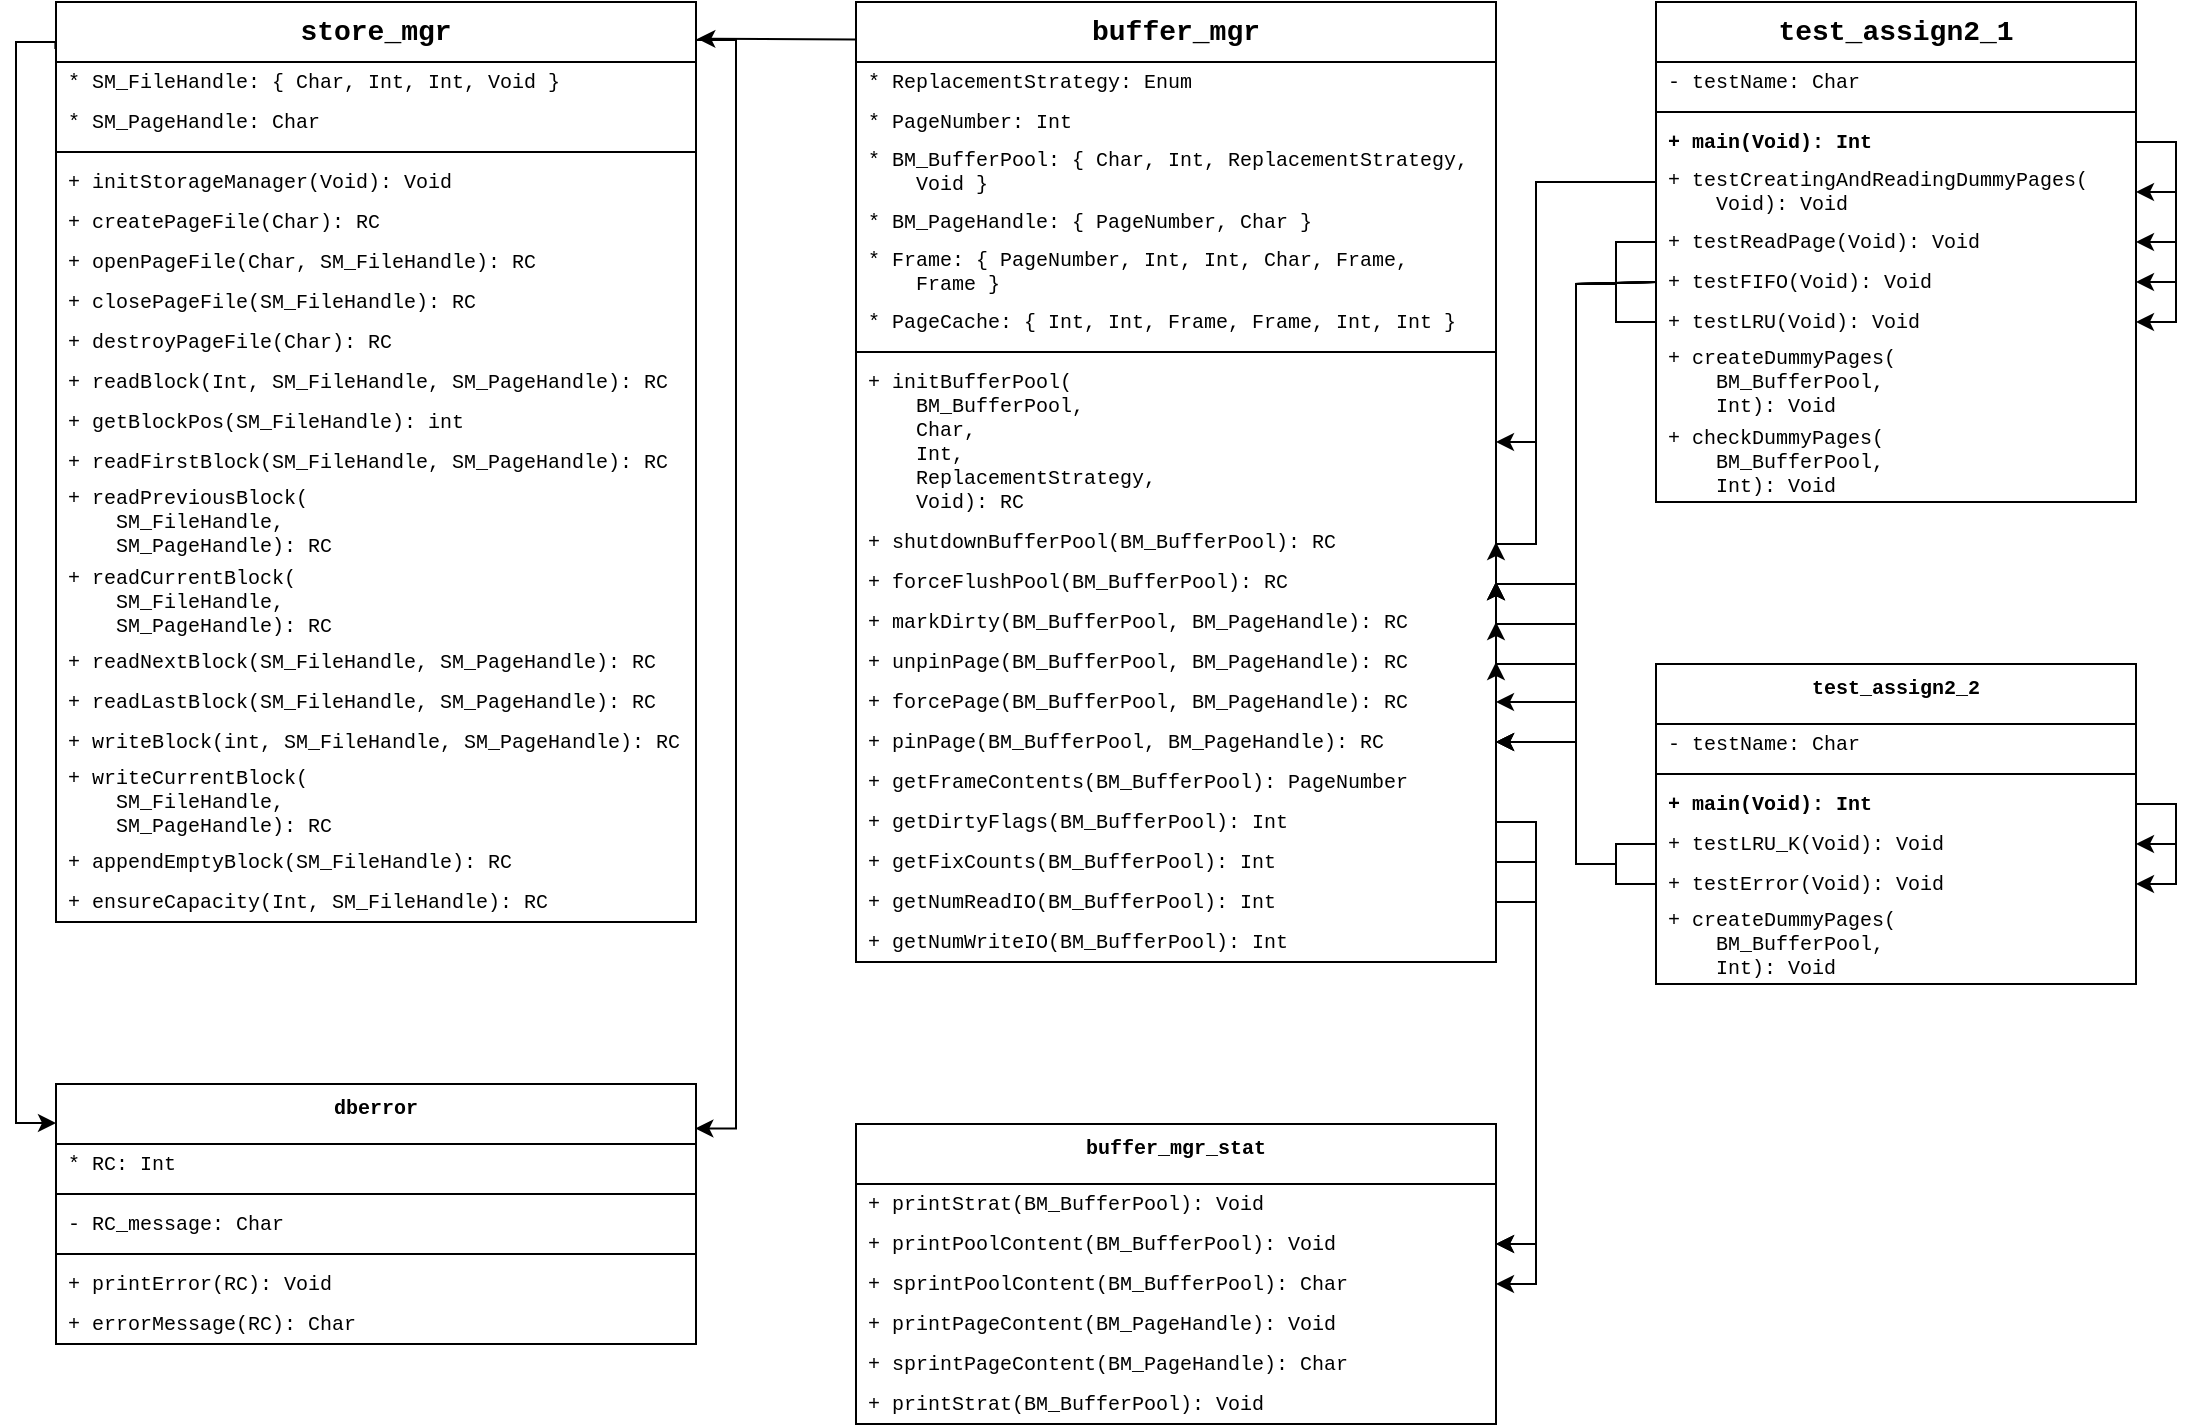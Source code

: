 <mxfile version="24.2.5" type="device">
  <diagram name="Page-1" id="DyquLoCqnv8UFfpNbI6D">
    <mxGraphModel dx="750" dy="1061" grid="1" gridSize="10" guides="1" tooltips="1" connect="1" arrows="1" fold="1" page="1" pageScale="1" pageWidth="1220" pageHeight="790" math="0" shadow="0">
      <root>
        <mxCell id="0" />
        <mxCell id="1" parent="0" />
        <mxCell id="2W-PBRkv51gdTkOP3Wb2-12" value="store_mgr" style="swimlane;fontStyle=1;align=center;verticalAlign=top;childLayout=stackLayout;horizontal=1;startSize=30;horizontalStack=0;resizeParent=1;resizeParentMax=0;resizeLast=0;collapsible=0;marginBottom=0;whiteSpace=wrap;html=1;fontSize=14;fontFamily=Courier New;" parent="1" vertex="1">
          <mxGeometry x="120" y="39" width="320" height="460" as="geometry" />
        </mxCell>
        <mxCell id="2W-PBRkv51gdTkOP3Wb2-13" value="* SM_FileHandle: { Char, Int, Int, Void }" style="text;strokeColor=none;fillColor=none;align=left;verticalAlign=middle;spacingLeft=4;spacingRight=4;overflow=hidden;rotatable=0;points=[[0,0.5],[1,0.5]];portConstraint=eastwest;whiteSpace=wrap;html=1;fontSize=10;fontFamily=Courier New;" parent="2W-PBRkv51gdTkOP3Wb2-12" vertex="1">
          <mxGeometry y="30" width="320" height="20" as="geometry" />
        </mxCell>
        <mxCell id="2W-PBRkv51gdTkOP3Wb2-26" value="* SM_PageHandle: Char" style="text;strokeColor=none;fillColor=none;align=left;verticalAlign=middle;spacingLeft=4;spacingRight=4;overflow=hidden;rotatable=0;points=[[0,0.5],[1,0.5]];portConstraint=eastwest;whiteSpace=wrap;html=1;fontSize=10;fontFamily=Courier New;" parent="2W-PBRkv51gdTkOP3Wb2-12" vertex="1">
          <mxGeometry y="50" width="320" height="20" as="geometry" />
        </mxCell>
        <mxCell id="2W-PBRkv51gdTkOP3Wb2-25" value="" style="line;strokeWidth=1;fillColor=none;align=left;verticalAlign=middle;spacingTop=0;spacingLeft=0;spacingRight=0;rotatable=0;labelPosition=right;points=[];portConstraint=eastwest;strokeColor=inherit;spacing=0;fontSize=10;fontFamily=Courier New;" parent="2W-PBRkv51gdTkOP3Wb2-12" vertex="1">
          <mxGeometry y="70" width="320" height="10" as="geometry" />
        </mxCell>
        <mxCell id="2W-PBRkv51gdTkOP3Wb2-17" value="+ initStorageManager(Void): Void" style="text;strokeColor=none;fillColor=none;align=left;verticalAlign=middle;spacingLeft=4;spacingRight=4;overflow=hidden;rotatable=0;points=[[0,0.5],[1,0.5]];portConstraint=eastwest;whiteSpace=wrap;html=1;fontSize=10;fontFamily=Courier New;" parent="2W-PBRkv51gdTkOP3Wb2-12" vertex="1">
          <mxGeometry y="80" width="320" height="20" as="geometry" />
        </mxCell>
        <mxCell id="2W-PBRkv51gdTkOP3Wb2-16" value="+ createPageFile(Char): RC" style="text;strokeColor=none;fillColor=none;align=left;verticalAlign=middle;spacingLeft=4;spacingRight=4;overflow=hidden;rotatable=0;points=[[0,0.5],[1,0.5]];portConstraint=eastwest;whiteSpace=wrap;html=1;fontSize=10;fontFamily=Courier New;" parent="2W-PBRkv51gdTkOP3Wb2-12" vertex="1">
          <mxGeometry y="100" width="320" height="20" as="geometry" />
        </mxCell>
        <mxCell id="2W-PBRkv51gdTkOP3Wb2-18" value="+ openPageFile(Char, SM_FileHandle): RC" style="text;strokeColor=none;fillColor=none;align=left;verticalAlign=middle;spacingLeft=4;spacingRight=4;overflow=hidden;rotatable=0;points=[[0,0.5],[1,0.5]];portConstraint=eastwest;whiteSpace=wrap;html=1;fontSize=10;fontFamily=Courier New;" parent="2W-PBRkv51gdTkOP3Wb2-12" vertex="1">
          <mxGeometry y="120" width="320" height="20" as="geometry" />
        </mxCell>
        <mxCell id="2W-PBRkv51gdTkOP3Wb2-19" value="+ closePageFile(SM_FileHandle): RC" style="text;strokeColor=none;fillColor=none;align=left;verticalAlign=middle;spacingLeft=4;spacingRight=4;overflow=hidden;rotatable=0;points=[[0,0.5],[1,0.5]];portConstraint=eastwest;whiteSpace=wrap;html=1;fontSize=10;fontFamily=Courier New;" parent="2W-PBRkv51gdTkOP3Wb2-12" vertex="1">
          <mxGeometry y="140" width="320" height="20" as="geometry" />
        </mxCell>
        <mxCell id="2W-PBRkv51gdTkOP3Wb2-20" value="+ destroyPageFile(Char): RC" style="text;strokeColor=none;fillColor=none;align=left;verticalAlign=middle;spacingLeft=4;spacingRight=4;overflow=hidden;rotatable=0;points=[[0,0.5],[1,0.5]];portConstraint=eastwest;whiteSpace=wrap;html=1;fontSize=10;fontFamily=Courier New;" parent="2W-PBRkv51gdTkOP3Wb2-12" vertex="1">
          <mxGeometry y="160" width="320" height="20" as="geometry" />
        </mxCell>
        <mxCell id="2W-PBRkv51gdTkOP3Wb2-22" value="+ readBlock(Int, SM_FileHandle, SM_PageHandle): RC" style="text;strokeColor=none;fillColor=none;align=left;verticalAlign=middle;spacingLeft=4;spacingRight=4;overflow=hidden;rotatable=0;points=[[0,0.5],[1,0.5]];portConstraint=eastwest;whiteSpace=wrap;html=1;fontSize=10;fontFamily=Courier New;" parent="2W-PBRkv51gdTkOP3Wb2-12" vertex="1">
          <mxGeometry y="180" width="320" height="20" as="geometry" />
        </mxCell>
        <mxCell id="2W-PBRkv51gdTkOP3Wb2-21" value="+ getBlockPos(SM_FileHandle): int" style="text;strokeColor=none;fillColor=none;align=left;verticalAlign=middle;spacingLeft=4;spacingRight=4;overflow=hidden;rotatable=0;points=[[0,0.5],[1,0.5]];portConstraint=eastwest;whiteSpace=wrap;html=1;fontSize=10;fontFamily=Courier New;" parent="2W-PBRkv51gdTkOP3Wb2-12" vertex="1">
          <mxGeometry y="200" width="320" height="20" as="geometry" />
        </mxCell>
        <mxCell id="2W-PBRkv51gdTkOP3Wb2-23" value="+ readFirstBlock(SM_FileHandle, SM_PageHandle): RC" style="text;strokeColor=none;fillColor=none;align=left;verticalAlign=middle;spacingLeft=4;spacingRight=4;overflow=hidden;rotatable=0;points=[[0,0.5],[1,0.5]];portConstraint=eastwest;whiteSpace=wrap;html=1;fontSize=10;fontFamily=Courier New;" parent="2W-PBRkv51gdTkOP3Wb2-12" vertex="1">
          <mxGeometry y="220" width="320" height="20" as="geometry" />
        </mxCell>
        <mxCell id="2W-PBRkv51gdTkOP3Wb2-41" value="+ readPreviousBlock(&lt;div&gt;&amp;nbsp; &amp;nbsp; SM_FileHandle,&lt;/div&gt;&lt;div&gt;&amp;nbsp; &amp;nbsp; SM_PageHandle): RC&lt;/div&gt;" style="text;strokeColor=none;fillColor=none;align=left;verticalAlign=middle;spacingLeft=4;spacingRight=4;overflow=hidden;rotatable=0;points=[[0,0.5],[1,0.5]];portConstraint=eastwest;whiteSpace=wrap;html=1;fontSize=10;fontFamily=Courier New;" parent="2W-PBRkv51gdTkOP3Wb2-12" vertex="1">
          <mxGeometry y="240" width="320" height="40" as="geometry" />
        </mxCell>
        <mxCell id="2W-PBRkv51gdTkOP3Wb2-42" value="+ readCurrentBlock(&lt;div&gt;&amp;nbsp; &amp;nbsp; SM_FileHandle,&lt;/div&gt;&lt;div&gt;&amp;nbsp; &amp;nbsp; SM_PageHandle): RC&lt;/div&gt;" style="text;strokeColor=none;fillColor=none;align=left;verticalAlign=middle;spacingLeft=4;spacingRight=4;overflow=hidden;rotatable=0;points=[[0,0.5],[1,0.5]];portConstraint=eastwest;whiteSpace=wrap;html=1;fontSize=10;fontFamily=Courier New;" parent="2W-PBRkv51gdTkOP3Wb2-12" vertex="1">
          <mxGeometry y="280" width="320" height="40" as="geometry" />
        </mxCell>
        <mxCell id="2W-PBRkv51gdTkOP3Wb2-43" value="+ readNextBlock(SM_FileHandle, SM_PageHandle): RC" style="text;strokeColor=none;fillColor=none;align=left;verticalAlign=middle;spacingLeft=4;spacingRight=4;overflow=hidden;rotatable=0;points=[[0,0.5],[1,0.5]];portConstraint=eastwest;whiteSpace=wrap;html=1;fontSize=10;fontFamily=Courier New;" parent="2W-PBRkv51gdTkOP3Wb2-12" vertex="1">
          <mxGeometry y="320" width="320" height="20" as="geometry" />
        </mxCell>
        <mxCell id="2W-PBRkv51gdTkOP3Wb2-60" value="+ readLastBlock(SM_FileHandle, SM_PageHandle): RC" style="text;strokeColor=none;fillColor=none;align=left;verticalAlign=middle;spacingLeft=4;spacingRight=4;overflow=hidden;rotatable=0;points=[[0,0.5],[1,0.5]];portConstraint=eastwest;whiteSpace=wrap;html=1;fontSize=10;fontFamily=Courier New;" parent="2W-PBRkv51gdTkOP3Wb2-12" vertex="1">
          <mxGeometry y="340" width="320" height="20" as="geometry" />
        </mxCell>
        <mxCell id="2W-PBRkv51gdTkOP3Wb2-61" value="+ writeBlock(int, SM_FileHandle, SM_PageHandle): RC" style="text;strokeColor=none;fillColor=none;align=left;verticalAlign=middle;spacingLeft=4;spacingRight=4;overflow=hidden;rotatable=0;points=[[0,0.5],[1,0.5]];portConstraint=eastwest;whiteSpace=wrap;html=1;fontSize=10;fontFamily=Courier New;" parent="2W-PBRkv51gdTkOP3Wb2-12" vertex="1">
          <mxGeometry y="360" width="320" height="20" as="geometry" />
        </mxCell>
        <mxCell id="2W-PBRkv51gdTkOP3Wb2-59" value="+ writeCurrentBlock(&lt;div&gt;&amp;nbsp; &amp;nbsp; SM_FileHandle,&lt;/div&gt;&lt;div&gt;&amp;nbsp; &amp;nbsp; SM_PageHandle): RC&lt;/div&gt;" style="text;strokeColor=none;fillColor=none;align=left;verticalAlign=middle;spacingLeft=4;spacingRight=4;overflow=hidden;rotatable=0;points=[[0,0.5],[1,0.5]];portConstraint=eastwest;whiteSpace=wrap;html=1;fontSize=10;fontFamily=Courier New;" parent="2W-PBRkv51gdTkOP3Wb2-12" vertex="1">
          <mxGeometry y="380" width="320" height="40" as="geometry" />
        </mxCell>
        <mxCell id="2W-PBRkv51gdTkOP3Wb2-62" value="+ appendEmptyBlock(SM_FileHandle): RC" style="text;strokeColor=none;fillColor=none;align=left;verticalAlign=middle;spacingLeft=4;spacingRight=4;overflow=hidden;rotatable=0;points=[[0,0.5],[1,0.5]];portConstraint=eastwest;whiteSpace=wrap;html=1;fontSize=10;fontFamily=Courier New;" parent="2W-PBRkv51gdTkOP3Wb2-12" vertex="1">
          <mxGeometry y="420" width="320" height="20" as="geometry" />
        </mxCell>
        <mxCell id="2W-PBRkv51gdTkOP3Wb2-63" value="+ ensureCapacity(Int, SM_FileHandle): RC" style="text;strokeColor=none;fillColor=none;align=left;verticalAlign=middle;spacingLeft=4;spacingRight=4;overflow=hidden;rotatable=0;points=[[0,0.5],[1,0.5]];portConstraint=eastwest;whiteSpace=wrap;html=1;fontSize=10;fontFamily=Courier New;" parent="2W-PBRkv51gdTkOP3Wb2-12" vertex="1">
          <mxGeometry y="440" width="320" height="20" as="geometry" />
        </mxCell>
        <mxCell id="2W-PBRkv51gdTkOP3Wb2-27" value="dberror" style="swimlane;fontStyle=1;align=center;verticalAlign=top;childLayout=stackLayout;horizontal=1;startSize=30;horizontalStack=0;resizeParent=1;resizeParentMax=0;resizeLast=0;collapsible=0;marginBottom=0;whiteSpace=wrap;html=1;fontSize=10;fontFamily=Courier New;" parent="1" vertex="1">
          <mxGeometry x="120" y="580" width="320" height="130" as="geometry" />
        </mxCell>
        <mxCell id="2W-PBRkv51gdTkOP3Wb2-28" value="* RC: Int" style="text;strokeColor=none;fillColor=none;align=left;verticalAlign=middle;spacingLeft=4;spacingRight=4;overflow=hidden;rotatable=0;points=[[0,0.5],[1,0.5]];portConstraint=eastwest;whiteSpace=wrap;html=1;fontSize=10;fontFamily=Courier New;" parent="2W-PBRkv51gdTkOP3Wb2-27" vertex="1">
          <mxGeometry y="30" width="320" height="20" as="geometry" />
        </mxCell>
        <mxCell id="2W-PBRkv51gdTkOP3Wb2-30" value="" style="line;strokeWidth=1;fillColor=none;align=left;verticalAlign=middle;spacingTop=0;spacingLeft=0;spacingRight=0;rotatable=0;labelPosition=right;points=[];portConstraint=eastwest;strokeColor=inherit;spacing=0;fontSize=10;fontFamily=Courier New;" parent="2W-PBRkv51gdTkOP3Wb2-27" vertex="1">
          <mxGeometry y="50" width="320" height="10" as="geometry" />
        </mxCell>
        <mxCell id="2W-PBRkv51gdTkOP3Wb2-31" value="- RC_message: Char" style="text;strokeColor=none;fillColor=none;align=left;verticalAlign=middle;spacingLeft=4;spacingRight=4;overflow=hidden;rotatable=0;points=[[0,0.5],[1,0.5]];portConstraint=eastwest;whiteSpace=wrap;html=1;fontSize=10;fontFamily=Courier New;" parent="2W-PBRkv51gdTkOP3Wb2-27" vertex="1">
          <mxGeometry y="60" width="320" height="20" as="geometry" />
        </mxCell>
        <mxCell id="2W-PBRkv51gdTkOP3Wb2-32" value="" style="line;strokeWidth=1;fillColor=none;align=left;verticalAlign=middle;spacingTop=0;spacingLeft=0;spacingRight=0;rotatable=0;labelPosition=right;points=[];portConstraint=eastwest;strokeColor=inherit;spacing=0;fontSize=10;fontFamily=Courier New;" parent="2W-PBRkv51gdTkOP3Wb2-27" vertex="1">
          <mxGeometry y="80" width="320" height="10" as="geometry" />
        </mxCell>
        <mxCell id="2W-PBRkv51gdTkOP3Wb2-33" value="+ printError(RC): Void" style="text;strokeColor=none;fillColor=none;align=left;verticalAlign=middle;spacingLeft=4;spacingRight=4;overflow=hidden;rotatable=0;points=[[0,0.5],[1,0.5]];portConstraint=eastwest;whiteSpace=wrap;html=1;fontSize=10;fontFamily=Courier New;" parent="2W-PBRkv51gdTkOP3Wb2-27" vertex="1">
          <mxGeometry y="90" width="320" height="20" as="geometry" />
        </mxCell>
        <mxCell id="2W-PBRkv51gdTkOP3Wb2-34" value="+ errorMessage(RC): Char" style="text;strokeColor=none;fillColor=none;align=left;verticalAlign=middle;spacingLeft=4;spacingRight=4;overflow=hidden;rotatable=0;points=[[0,0.5],[1,0.5]];portConstraint=eastwest;whiteSpace=wrap;html=1;fontSize=10;fontFamily=Courier New;" parent="2W-PBRkv51gdTkOP3Wb2-27" vertex="1">
          <mxGeometry y="110" width="320" height="20" as="geometry" />
        </mxCell>
        <mxCell id="2W-PBRkv51gdTkOP3Wb2-64" value="test_assign2_1" style="swimlane;fontStyle=1;align=center;verticalAlign=top;childLayout=stackLayout;horizontal=1;startSize=30;horizontalStack=0;resizeParent=1;resizeParentMax=0;resizeLast=0;collapsible=0;marginBottom=0;whiteSpace=wrap;html=1;fontSize=14;fontFamily=Courier New;" parent="1" vertex="1">
          <mxGeometry x="920" y="39" width="240" height="250" as="geometry" />
        </mxCell>
        <mxCell id="2W-PBRkv51gdTkOP3Wb2-67" value="- testName: Char" style="text;strokeColor=none;fillColor=none;align=left;verticalAlign=middle;spacingLeft=4;spacingRight=4;overflow=hidden;rotatable=0;points=[[0,0.5],[1,0.5]];portConstraint=eastwest;whiteSpace=wrap;html=1;fontSize=10;fontFamily=Courier New;" parent="2W-PBRkv51gdTkOP3Wb2-64" vertex="1">
          <mxGeometry y="30" width="240" height="20" as="geometry" />
        </mxCell>
        <mxCell id="2W-PBRkv51gdTkOP3Wb2-68" value="" style="line;strokeWidth=1;fillColor=none;align=left;verticalAlign=middle;spacingTop=0;spacingLeft=0;spacingRight=0;rotatable=0;labelPosition=right;points=[];portConstraint=eastwest;strokeColor=inherit;spacing=0;fontSize=10;fontFamily=Courier New;" parent="2W-PBRkv51gdTkOP3Wb2-64" vertex="1">
          <mxGeometry y="50" width="240" height="10" as="geometry" />
        </mxCell>
        <mxCell id="2W-PBRkv51gdTkOP3Wb2-79" style="edgeStyle=orthogonalEdgeStyle;rounded=0;orthogonalLoop=1;jettySize=auto;html=1;exitX=1;exitY=0.5;exitDx=0;exitDy=0;entryX=1;entryY=0.5;entryDx=0;entryDy=0;" parent="2W-PBRkv51gdTkOP3Wb2-64" source="2W-PBRkv51gdTkOP3Wb2-69" target="2W-PBRkv51gdTkOP3Wb2-71" edge="1">
          <mxGeometry relative="1" as="geometry" />
        </mxCell>
        <mxCell id="Ri6osJwRoKcSnOSPko2Z-16" style="edgeStyle=orthogonalEdgeStyle;rounded=0;orthogonalLoop=1;jettySize=auto;html=1;exitX=1;exitY=0.5;exitDx=0;exitDy=0;entryX=1;entryY=0.5;entryDx=0;entryDy=0;" parent="2W-PBRkv51gdTkOP3Wb2-64" source="2W-PBRkv51gdTkOP3Wb2-69" target="2W-PBRkv51gdTkOP3Wb2-70" edge="1">
          <mxGeometry relative="1" as="geometry">
            <Array as="points">
              <mxPoint x="260" y="70" />
              <mxPoint x="260" y="95" />
            </Array>
          </mxGeometry>
        </mxCell>
        <mxCell id="LyubAiNVPV_jIJJPJGrE-27" style="edgeStyle=orthogonalEdgeStyle;rounded=0;orthogonalLoop=1;jettySize=auto;html=1;exitX=1;exitY=0.5;exitDx=0;exitDy=0;entryX=1;entryY=0.5;entryDx=0;entryDy=0;" parent="2W-PBRkv51gdTkOP3Wb2-64" source="2W-PBRkv51gdTkOP3Wb2-69" target="LyubAiNVPV_jIJJPJGrE-25" edge="1">
          <mxGeometry relative="1" as="geometry" />
        </mxCell>
        <mxCell id="LyubAiNVPV_jIJJPJGrE-28" style="edgeStyle=orthogonalEdgeStyle;rounded=0;orthogonalLoop=1;jettySize=auto;html=1;exitX=1;exitY=0.5;exitDx=0;exitDy=0;entryX=1;entryY=0.5;entryDx=0;entryDy=0;" parent="2W-PBRkv51gdTkOP3Wb2-64" source="2W-PBRkv51gdTkOP3Wb2-69" target="LyubAiNVPV_jIJJPJGrE-26" edge="1">
          <mxGeometry relative="1" as="geometry" />
        </mxCell>
        <mxCell id="2W-PBRkv51gdTkOP3Wb2-69" value="+ main(Void): Int" style="text;strokeColor=none;fillColor=none;align=left;verticalAlign=middle;spacingLeft=4;spacingRight=4;overflow=hidden;rotatable=0;points=[[0,0.5],[1,0.5]];portConstraint=eastwest;whiteSpace=wrap;html=1;fontSize=10;fontStyle=1;fontFamily=Courier New;" parent="2W-PBRkv51gdTkOP3Wb2-64" vertex="1">
          <mxGeometry y="60" width="240" height="20" as="geometry" />
        </mxCell>
        <mxCell id="2W-PBRkv51gdTkOP3Wb2-70" value="+ testCreatingAndReadingDummyPages(&lt;div&gt;&amp;nbsp; &amp;nbsp; Void): Void&lt;/div&gt;" style="text;strokeColor=none;fillColor=none;align=left;verticalAlign=middle;spacingLeft=4;spacingRight=4;overflow=hidden;rotatable=0;points=[[0,0.5],[1,0.5]];portConstraint=eastwest;whiteSpace=wrap;html=1;fontSize=10;fontFamily=Courier New;" parent="2W-PBRkv51gdTkOP3Wb2-64" vertex="1">
          <mxGeometry y="80" width="240" height="30" as="geometry" />
        </mxCell>
        <mxCell id="LyubAiNVPV_jIJJPJGrE-25" value="+ testReadPage(Void): Void" style="text;strokeColor=none;fillColor=none;align=left;verticalAlign=middle;spacingLeft=4;spacingRight=4;overflow=hidden;rotatable=0;points=[[0,0.5],[1,0.5]];portConstraint=eastwest;whiteSpace=wrap;html=1;fontSize=10;fontFamily=Courier New;" parent="2W-PBRkv51gdTkOP3Wb2-64" vertex="1">
          <mxGeometry y="110" width="240" height="20" as="geometry" />
        </mxCell>
        <mxCell id="2W-PBRkv51gdTkOP3Wb2-71" value="+ testFIFO(Void): Void" style="text;strokeColor=none;fillColor=none;align=left;verticalAlign=middle;spacingLeft=4;spacingRight=4;overflow=hidden;rotatable=0;points=[[0,0.5],[1,0.5]];portConstraint=eastwest;whiteSpace=wrap;html=1;fontSize=10;fontFamily=Courier New;" parent="2W-PBRkv51gdTkOP3Wb2-64" vertex="1">
          <mxGeometry y="130" width="240" height="20" as="geometry" />
        </mxCell>
        <mxCell id="LyubAiNVPV_jIJJPJGrE-26" value="+ testLRU(Void): Void" style="text;strokeColor=none;fillColor=none;align=left;verticalAlign=middle;spacingLeft=4;spacingRight=4;overflow=hidden;rotatable=0;points=[[0,0.5],[1,0.5]];portConstraint=eastwest;whiteSpace=wrap;html=1;fontSize=10;fontFamily=Courier New;" parent="2W-PBRkv51gdTkOP3Wb2-64" vertex="1">
          <mxGeometry y="150" width="240" height="20" as="geometry" />
        </mxCell>
        <mxCell id="Ri6osJwRoKcSnOSPko2Z-1" value="+ createDummyPages(&lt;div&gt;&amp;nbsp; &amp;nbsp; BM_BufferPool,&lt;div&gt;&amp;nbsp; &amp;nbsp; Int): Void&lt;/div&gt;&lt;/div&gt;" style="text;strokeColor=none;fillColor=none;align=left;verticalAlign=middle;spacingLeft=4;spacingRight=4;overflow=hidden;rotatable=0;points=[[0,0.5],[1,0.5]];portConstraint=eastwest;whiteSpace=wrap;html=1;fontSize=10;fontFamily=Courier New;" parent="2W-PBRkv51gdTkOP3Wb2-64" vertex="1">
          <mxGeometry y="170" width="240" height="40" as="geometry" />
        </mxCell>
        <mxCell id="6TKqkTE9r3XJfxrBiwmd-1" value="+ checkDummyPages(&lt;div&gt;&amp;nbsp; &amp;nbsp; BM_BufferPool,&lt;/div&gt;&lt;div&gt;&amp;nbsp; &amp;nbsp; Int): Void&lt;/div&gt;" style="text;strokeColor=none;fillColor=none;align=left;verticalAlign=middle;spacingLeft=4;spacingRight=4;overflow=hidden;rotatable=0;points=[[0,0.5],[1,0.5]];portConstraint=eastwest;whiteSpace=wrap;html=1;fontSize=10;fontFamily=Courier New;" parent="2W-PBRkv51gdTkOP3Wb2-64" vertex="1">
          <mxGeometry y="210" width="240" height="40" as="geometry" />
        </mxCell>
        <mxCell id="LyubAiNVPV_jIJJPJGrE-1" value="buffer_mgr" style="swimlane;fontStyle=1;align=center;verticalAlign=top;childLayout=stackLayout;horizontal=1;startSize=30;horizontalStack=0;resizeParent=1;resizeParentMax=0;resizeLast=0;collapsible=0;marginBottom=0;whiteSpace=wrap;html=1;fontSize=14;fontFamily=Courier New;" parent="1" vertex="1">
          <mxGeometry x="520" y="39" width="320" height="480" as="geometry" />
        </mxCell>
        <mxCell id="LyubAiNVPV_jIJJPJGrE-22" value="* ReplacementStrategy: Enum" style="text;strokeColor=none;fillColor=none;align=left;verticalAlign=middle;spacingLeft=4;spacingRight=4;overflow=hidden;rotatable=0;points=[[0,0.5],[1,0.5]];portConstraint=eastwest;whiteSpace=wrap;html=1;fontSize=10;fontFamily=Courier New;" parent="LyubAiNVPV_jIJJPJGrE-1" vertex="1">
          <mxGeometry y="30" width="320" height="20" as="geometry" />
        </mxCell>
        <mxCell id="LyubAiNVPV_jIJJPJGrE-21" value="* PageNumber: Int" style="text;strokeColor=none;fillColor=none;align=left;verticalAlign=middle;spacingLeft=4;spacingRight=4;overflow=hidden;rotatable=0;points=[[0,0.5],[1,0.5]];portConstraint=eastwest;whiteSpace=wrap;html=1;fontSize=10;fontFamily=Courier New;" parent="LyubAiNVPV_jIJJPJGrE-1" vertex="1">
          <mxGeometry y="50" width="320" height="20" as="geometry" />
        </mxCell>
        <mxCell id="LyubAiNVPV_jIJJPJGrE-2" value="*&amp;nbsp;BM_BufferPool&lt;span style=&quot;background-color: initial; font-size: 10px;&quot;&gt;: { Char, Int, ReplacementStrategy,&lt;/span&gt;&lt;div&gt;&lt;span style=&quot;background-color: initial; font-size: 10px;&quot;&gt;&amp;nbsp; &amp;nbsp; Void }&lt;/span&gt;&lt;/div&gt;" style="text;strokeColor=none;fillColor=none;align=left;verticalAlign=middle;spacingLeft=4;spacingRight=4;overflow=hidden;rotatable=0;points=[[0,0.5],[1,0.5]];portConstraint=eastwest;whiteSpace=wrap;html=1;fontSize=10;fontFamily=Courier New;" parent="LyubAiNVPV_jIJJPJGrE-1" vertex="1">
          <mxGeometry y="70" width="320" height="30" as="geometry" />
        </mxCell>
        <mxCell id="LyubAiNVPV_jIJJPJGrE-3" value="* BM_PageHandle: { PageNumber, Char }" style="text;strokeColor=none;fillColor=none;align=left;verticalAlign=middle;spacingLeft=4;spacingRight=4;overflow=hidden;rotatable=0;points=[[0,0.5],[1,0.5]];portConstraint=eastwest;whiteSpace=wrap;html=1;fontSize=10;fontFamily=Courier New;" parent="LyubAiNVPV_jIJJPJGrE-1" vertex="1">
          <mxGeometry y="100" width="320" height="20" as="geometry" />
        </mxCell>
        <mxCell id="LyubAiNVPV_jIJJPJGrE-23" value="* Frame: { PageNumber, Int, Int, Char, Frame,&lt;div&gt;&amp;nbsp; &amp;nbsp; Frame }&lt;/div&gt;" style="text;strokeColor=none;fillColor=none;align=left;verticalAlign=middle;spacingLeft=4;spacingRight=4;overflow=hidden;rotatable=0;points=[[0,0.5],[1,0.5]];portConstraint=eastwest;whiteSpace=wrap;html=1;fontSize=10;fontFamily=Courier New;" parent="LyubAiNVPV_jIJJPJGrE-1" vertex="1">
          <mxGeometry y="120" width="320" height="30" as="geometry" />
        </mxCell>
        <mxCell id="LyubAiNVPV_jIJJPJGrE-24" value="* PageCache: { Int, Int, Frame, Frame, Int, Int }" style="text;strokeColor=none;fillColor=none;align=left;verticalAlign=middle;spacingLeft=4;spacingRight=4;overflow=hidden;rotatable=0;points=[[0,0.5],[1,0.5]];portConstraint=eastwest;whiteSpace=wrap;html=1;fontSize=10;fontFamily=Courier New;" parent="LyubAiNVPV_jIJJPJGrE-1" vertex="1">
          <mxGeometry y="150" width="320" height="20" as="geometry" />
        </mxCell>
        <mxCell id="LyubAiNVPV_jIJJPJGrE-4" value="" style="line;strokeWidth=1;fillColor=none;align=left;verticalAlign=middle;spacingTop=0;spacingLeft=0;spacingRight=0;rotatable=0;labelPosition=right;points=[];portConstraint=eastwest;strokeColor=inherit;spacing=0;fontSize=10;fontFamily=Courier New;" parent="LyubAiNVPV_jIJJPJGrE-1" vertex="1">
          <mxGeometry y="170" width="320" height="10" as="geometry" />
        </mxCell>
        <mxCell id="LyubAiNVPV_jIJJPJGrE-5" value="+&amp;nbsp;initBufferPool&lt;span style=&quot;background-color: initial; font-size: 10px;&quot;&gt;(&lt;/span&gt;&lt;div&gt;&lt;span style=&quot;background-color: initial; font-size: 10px;&quot;&gt;&amp;nbsp; &amp;nbsp; BM_BufferPool,&amp;nbsp;&lt;/span&gt;&lt;/div&gt;&lt;div&gt;&lt;span style=&quot;background-color: initial; font-size: 10px;&quot;&gt;&amp;nbsp; &amp;nbsp; Char,&amp;nbsp;&lt;/span&gt;&lt;/div&gt;&lt;div&gt;&lt;span style=&quot;background-color: initial; font-size: 10px;&quot;&gt;&amp;nbsp; &amp;nbsp; Int,&lt;/span&gt;&lt;/div&gt;&lt;div&gt;&lt;span style=&quot;background-color: initial; font-size: 10px;&quot;&gt;&amp;nbsp; &amp;nbsp; ReplacementStrategy,&lt;/span&gt;&lt;/div&gt;&lt;div&gt;&lt;span style=&quot;background-color: initial; font-size: 10px;&quot;&gt;&amp;nbsp; &amp;nbsp; Void): RC&lt;/span&gt;&lt;/div&gt;" style="text;strokeColor=none;fillColor=none;align=left;verticalAlign=middle;spacingLeft=4;spacingRight=4;overflow=hidden;rotatable=0;points=[[0,0.5],[1,0.5]];portConstraint=eastwest;whiteSpace=wrap;html=1;fontSize=10;fontFamily=Courier New;" parent="LyubAiNVPV_jIJJPJGrE-1" vertex="1">
          <mxGeometry y="180" width="320" height="80" as="geometry" />
        </mxCell>
        <mxCell id="LyubAiNVPV_jIJJPJGrE-6" value="+ shutdownBufferPool(BM_BufferPool): RC" style="text;strokeColor=none;fillColor=none;align=left;verticalAlign=middle;spacingLeft=4;spacingRight=4;overflow=hidden;rotatable=0;points=[[0,0.5],[1,0.5]];portConstraint=eastwest;whiteSpace=wrap;html=1;fontSize=10;fontFamily=Courier New;" parent="LyubAiNVPV_jIJJPJGrE-1" vertex="1">
          <mxGeometry y="260" width="320" height="20" as="geometry" />
        </mxCell>
        <mxCell id="LyubAiNVPV_jIJJPJGrE-7" value="+ forceFlushPool(BM_BufferPool): RC" style="text;strokeColor=none;fillColor=none;align=left;verticalAlign=middle;spacingLeft=4;spacingRight=4;overflow=hidden;rotatable=0;points=[[0,0.5],[1,0.5]];portConstraint=eastwest;whiteSpace=wrap;html=1;fontSize=10;fontFamily=Courier New;" parent="LyubAiNVPV_jIJJPJGrE-1" vertex="1">
          <mxGeometry y="280" width="320" height="20" as="geometry" />
        </mxCell>
        <mxCell id="LyubAiNVPV_jIJJPJGrE-8" value="+ markDirty(BM_BufferPool, BM_PageHandle): RC" style="text;strokeColor=none;fillColor=none;align=left;verticalAlign=middle;spacingLeft=4;spacingRight=4;overflow=hidden;rotatable=0;points=[[0,0.5],[1,0.5]];portConstraint=eastwest;whiteSpace=wrap;html=1;fontSize=10;fontFamily=Courier New;" parent="LyubAiNVPV_jIJJPJGrE-1" vertex="1">
          <mxGeometry y="300" width="320" height="20" as="geometry" />
        </mxCell>
        <mxCell id="LyubAiNVPV_jIJJPJGrE-9" value="+ unpinPage(BM_BufferPool, BM_PageHandle): RC" style="text;strokeColor=none;fillColor=none;align=left;verticalAlign=middle;spacingLeft=4;spacingRight=4;overflow=hidden;rotatable=0;points=[[0,0.5],[1,0.5]];portConstraint=eastwest;whiteSpace=wrap;html=1;fontSize=10;fontFamily=Courier New;" parent="LyubAiNVPV_jIJJPJGrE-1" vertex="1">
          <mxGeometry y="320" width="320" height="20" as="geometry" />
        </mxCell>
        <mxCell id="LyubAiNVPV_jIJJPJGrE-10" value="+ forcePage(BM_BufferPool, BM_PageHandle): RC" style="text;strokeColor=none;fillColor=none;align=left;verticalAlign=middle;spacingLeft=4;spacingRight=4;overflow=hidden;rotatable=0;points=[[0,0.5],[1,0.5]];portConstraint=eastwest;whiteSpace=wrap;html=1;fontSize=10;fontFamily=Courier New;" parent="LyubAiNVPV_jIJJPJGrE-1" vertex="1">
          <mxGeometry y="340" width="320" height="20" as="geometry" />
        </mxCell>
        <mxCell id="LyubAiNVPV_jIJJPJGrE-11" value="+ pinPage(BM_BufferPool, BM_PageHandle): RC" style="text;strokeColor=none;fillColor=none;align=left;verticalAlign=middle;spacingLeft=4;spacingRight=4;overflow=hidden;rotatable=0;points=[[0,0.5],[1,0.5]];portConstraint=eastwest;whiteSpace=wrap;html=1;fontSize=10;fontFamily=Courier New;" parent="LyubAiNVPV_jIJJPJGrE-1" vertex="1">
          <mxGeometry y="360" width="320" height="20" as="geometry" />
        </mxCell>
        <mxCell id="LyubAiNVPV_jIJJPJGrE-12" value="+ getFrameContents(BM_BufferPool): PageNumber" style="text;strokeColor=none;fillColor=none;align=left;verticalAlign=middle;spacingLeft=4;spacingRight=4;overflow=hidden;rotatable=0;points=[[0,0.5],[1,0.5]];portConstraint=eastwest;whiteSpace=wrap;html=1;fontSize=10;fontFamily=Courier New;" parent="LyubAiNVPV_jIJJPJGrE-1" vertex="1">
          <mxGeometry y="380" width="320" height="20" as="geometry" />
        </mxCell>
        <mxCell id="LyubAiNVPV_jIJJPJGrE-13" value="+ getDirtyFlags(BM_BufferPool): Int" style="text;strokeColor=none;fillColor=none;align=left;verticalAlign=middle;spacingLeft=4;spacingRight=4;overflow=hidden;rotatable=0;points=[[0,0.5],[1,0.5]];portConstraint=eastwest;whiteSpace=wrap;html=1;fontSize=10;fontFamily=Courier New;" parent="LyubAiNVPV_jIJJPJGrE-1" vertex="1">
          <mxGeometry y="400" width="320" height="20" as="geometry" />
        </mxCell>
        <mxCell id="LyubAiNVPV_jIJJPJGrE-14" value="+ getFixCounts(BM_BufferPool): Int" style="text;strokeColor=none;fillColor=none;align=left;verticalAlign=middle;spacingLeft=4;spacingRight=4;overflow=hidden;rotatable=0;points=[[0,0.5],[1,0.5]];portConstraint=eastwest;whiteSpace=wrap;html=1;fontSize=10;fontFamily=Courier New;" parent="LyubAiNVPV_jIJJPJGrE-1" vertex="1">
          <mxGeometry y="420" width="320" height="20" as="geometry" />
        </mxCell>
        <mxCell id="LyubAiNVPV_jIJJPJGrE-15" value="+ getNumReadIO(BM_BufferPool): Int" style="text;strokeColor=none;fillColor=none;align=left;verticalAlign=middle;spacingLeft=4;spacingRight=4;overflow=hidden;rotatable=0;points=[[0,0.5],[1,0.5]];portConstraint=eastwest;whiteSpace=wrap;html=1;fontSize=10;fontFamily=Courier New;" parent="LyubAiNVPV_jIJJPJGrE-1" vertex="1">
          <mxGeometry y="440" width="320" height="20" as="geometry" />
        </mxCell>
        <mxCell id="LyubAiNVPV_jIJJPJGrE-16" value="+ getNumWriteIO(BM_BufferPool): Int" style="text;strokeColor=none;fillColor=none;align=left;verticalAlign=middle;spacingLeft=4;spacingRight=4;overflow=hidden;rotatable=0;points=[[0,0.5],[1,0.5]];portConstraint=eastwest;whiteSpace=wrap;html=1;fontSize=10;fontFamily=Courier New;" parent="LyubAiNVPV_jIJJPJGrE-1" vertex="1">
          <mxGeometry y="460" width="320" height="20" as="geometry" />
        </mxCell>
        <mxCell id="LyubAiNVPV_jIJJPJGrE-29" value="test_assign2_2" style="swimlane;fontStyle=1;align=center;verticalAlign=top;childLayout=stackLayout;horizontal=1;startSize=30;horizontalStack=0;resizeParent=1;resizeParentMax=0;resizeLast=0;collapsible=0;marginBottom=0;whiteSpace=wrap;html=1;fontSize=10;fontFamily=Courier New;" parent="1" vertex="1">
          <mxGeometry x="920" y="370" width="240" height="160" as="geometry" />
        </mxCell>
        <mxCell id="LyubAiNVPV_jIJJPJGrE-30" value="- testName: Char" style="text;strokeColor=none;fillColor=none;align=left;verticalAlign=middle;spacingLeft=4;spacingRight=4;overflow=hidden;rotatable=0;points=[[0,0.5],[1,0.5]];portConstraint=eastwest;whiteSpace=wrap;html=1;fontSize=10;fontFamily=Courier New;" parent="LyubAiNVPV_jIJJPJGrE-29" vertex="1">
          <mxGeometry y="30" width="240" height="20" as="geometry" />
        </mxCell>
        <mxCell id="LyubAiNVPV_jIJJPJGrE-31" value="" style="line;strokeWidth=1;fillColor=none;align=left;verticalAlign=middle;spacingTop=0;spacingLeft=0;spacingRight=0;rotatable=0;labelPosition=right;points=[];portConstraint=eastwest;strokeColor=inherit;spacing=0;fontSize=10;fontFamily=Courier New;" parent="LyubAiNVPV_jIJJPJGrE-29" vertex="1">
          <mxGeometry y="50" width="240" height="10" as="geometry" />
        </mxCell>
        <mxCell id="LyubAiNVPV_jIJJPJGrE-48" style="edgeStyle=orthogonalEdgeStyle;rounded=0;orthogonalLoop=1;jettySize=auto;html=1;exitX=1;exitY=0.5;exitDx=0;exitDy=0;entryX=1;entryY=0.5;entryDx=0;entryDy=0;" parent="LyubAiNVPV_jIJJPJGrE-29" source="LyubAiNVPV_jIJJPJGrE-38" target="LyubAiNVPV_jIJJPJGrE-41" edge="1">
          <mxGeometry relative="1" as="geometry">
            <Array as="points">
              <mxPoint x="260" y="70" />
              <mxPoint x="260" y="90" />
            </Array>
          </mxGeometry>
        </mxCell>
        <mxCell id="LyubAiNVPV_jIJJPJGrE-49" style="edgeStyle=orthogonalEdgeStyle;rounded=0;orthogonalLoop=1;jettySize=auto;html=1;exitX=1;exitY=0.5;exitDx=0;exitDy=0;entryX=1;entryY=0.5;entryDx=0;entryDy=0;" parent="LyubAiNVPV_jIJJPJGrE-29" source="LyubAiNVPV_jIJJPJGrE-38" target="LyubAiNVPV_jIJJPJGrE-44" edge="1">
          <mxGeometry relative="1" as="geometry" />
        </mxCell>
        <mxCell id="LyubAiNVPV_jIJJPJGrE-38" value="+ main(Void): Int" style="text;strokeColor=none;fillColor=none;align=left;verticalAlign=middle;spacingLeft=4;spacingRight=4;overflow=hidden;rotatable=0;points=[[0,0.5],[1,0.5]];portConstraint=eastwest;whiteSpace=wrap;html=1;fontSize=10;fontStyle=1;fontFamily=Courier New;" parent="LyubAiNVPV_jIJJPJGrE-29" vertex="1">
          <mxGeometry y="60" width="240" height="20" as="geometry" />
        </mxCell>
        <mxCell id="LyubAiNVPV_jIJJPJGrE-41" value="+ testLRU_K(Void): Void" style="text;strokeColor=none;fillColor=none;align=left;verticalAlign=middle;spacingLeft=4;spacingRight=4;overflow=hidden;rotatable=0;points=[[0,0.5],[1,0.5]];portConstraint=eastwest;whiteSpace=wrap;html=1;fontSize=10;fontFamily=Courier New;" parent="LyubAiNVPV_jIJJPJGrE-29" vertex="1">
          <mxGeometry y="80" width="240" height="20" as="geometry" />
        </mxCell>
        <mxCell id="LyubAiNVPV_jIJJPJGrE-44" value="+ testError(Void): Void" style="text;strokeColor=none;fillColor=none;align=left;verticalAlign=middle;spacingLeft=4;spacingRight=4;overflow=hidden;rotatable=0;points=[[0,0.5],[1,0.5]];portConstraint=eastwest;whiteSpace=wrap;html=1;fontSize=10;fontFamily=Courier New;" parent="LyubAiNVPV_jIJJPJGrE-29" vertex="1">
          <mxGeometry y="100" width="240" height="20" as="geometry" />
        </mxCell>
        <mxCell id="LyubAiNVPV_jIJJPJGrE-40" value="+ createDummyPages(&lt;div&gt;&amp;nbsp; &amp;nbsp; BM_BufferPool,&lt;/div&gt;&lt;div&gt;&amp;nbsp; &amp;nbsp; Int): Void&lt;/div&gt;" style="text;strokeColor=none;fillColor=none;align=left;verticalAlign=middle;spacingLeft=4;spacingRight=4;overflow=hidden;rotatable=0;points=[[0,0.5],[1,0.5]];portConstraint=eastwest;whiteSpace=wrap;html=1;fontSize=10;fontFamily=Courier New;" parent="LyubAiNVPV_jIJJPJGrE-29" vertex="1">
          <mxGeometry y="120" width="240" height="40" as="geometry" />
        </mxCell>
        <mxCell id="LyubAiNVPV_jIJJPJGrE-50" value="buffer_mgr_stat" style="swimlane;fontStyle=1;align=center;verticalAlign=top;childLayout=stackLayout;horizontal=1;startSize=30;horizontalStack=0;resizeParent=1;resizeParentMax=0;resizeLast=0;collapsible=0;marginBottom=0;whiteSpace=wrap;html=1;fontSize=10;fontFamily=Courier New;" parent="1" vertex="1">
          <mxGeometry x="520" y="600" width="320" height="150" as="geometry" />
        </mxCell>
        <mxCell id="LyubAiNVPV_jIJJPJGrE-58" value="+&amp;nbsp;printStrat&lt;span style=&quot;background-color: initial; font-size: 10px;&quot;&gt;(BM_BufferPool): Void&lt;/span&gt;" style="text;strokeColor=none;fillColor=none;align=left;verticalAlign=middle;spacingLeft=4;spacingRight=4;overflow=hidden;rotatable=0;points=[[0,0.5],[1,0.5]];portConstraint=eastwest;whiteSpace=wrap;html=1;fontSize=10;fontFamily=Courier New;" parent="LyubAiNVPV_jIJJPJGrE-50" vertex="1">
          <mxGeometry y="30" width="320" height="20" as="geometry" />
        </mxCell>
        <mxCell id="LyubAiNVPV_jIJJPJGrE-59" value="+ printPoolContent(BM_BufferPool): Void" style="text;strokeColor=none;fillColor=none;align=left;verticalAlign=middle;spacingLeft=4;spacingRight=4;overflow=hidden;rotatable=0;points=[[0,0.5],[1,0.5]];portConstraint=eastwest;whiteSpace=wrap;html=1;fontSize=10;fontFamily=Courier New;" parent="LyubAiNVPV_jIJJPJGrE-50" vertex="1">
          <mxGeometry y="50" width="320" height="20" as="geometry" />
        </mxCell>
        <mxCell id="LyubAiNVPV_jIJJPJGrE-60" value="+ sprintPoolContent(BM_BufferPool): Char" style="text;strokeColor=none;fillColor=none;align=left;verticalAlign=middle;spacingLeft=4;spacingRight=4;overflow=hidden;rotatable=0;points=[[0,0.5],[1,0.5]];portConstraint=eastwest;whiteSpace=wrap;html=1;fontSize=10;fontFamily=Courier New;" parent="LyubAiNVPV_jIJJPJGrE-50" vertex="1">
          <mxGeometry y="70" width="320" height="20" as="geometry" />
        </mxCell>
        <mxCell id="LyubAiNVPV_jIJJPJGrE-61" value="+&amp;nbsp;printPageContent&lt;span style=&quot;background-color: initial; font-size: 10px;&quot;&gt;(BM_PageHandle): Void&lt;/span&gt;" style="text;strokeColor=none;fillColor=none;align=left;verticalAlign=middle;spacingLeft=4;spacingRight=4;overflow=hidden;rotatable=0;points=[[0,0.5],[1,0.5]];portConstraint=eastwest;whiteSpace=wrap;html=1;fontSize=10;fontFamily=Courier New;" parent="LyubAiNVPV_jIJJPJGrE-50" vertex="1">
          <mxGeometry y="90" width="320" height="20" as="geometry" />
        </mxCell>
        <mxCell id="LyubAiNVPV_jIJJPJGrE-62" value="+ sprintPageContent(BM_PageHandle): Char" style="text;strokeColor=none;fillColor=none;align=left;verticalAlign=middle;spacingLeft=4;spacingRight=4;overflow=hidden;rotatable=0;points=[[0,0.5],[1,0.5]];portConstraint=eastwest;whiteSpace=wrap;html=1;fontSize=10;fontFamily=Courier New;" parent="LyubAiNVPV_jIJJPJGrE-50" vertex="1">
          <mxGeometry y="110" width="320" height="20" as="geometry" />
        </mxCell>
        <mxCell id="LyubAiNVPV_jIJJPJGrE-63" value="+&amp;nbsp;printStrat&lt;span style=&quot;background-color: initial; font-size: 10px;&quot;&gt;(BM_BufferPool): Void&lt;/span&gt;" style="text;strokeColor=none;fillColor=none;align=left;verticalAlign=middle;spacingLeft=4;spacingRight=4;overflow=hidden;rotatable=0;points=[[0,0.5],[1,0.5]];portConstraint=eastwest;whiteSpace=wrap;html=1;fontSize=10;fontFamily=Courier New;" parent="LyubAiNVPV_jIJJPJGrE-50" vertex="1">
          <mxGeometry y="130" width="320" height="20" as="geometry" />
        </mxCell>
        <mxCell id="nGmuMc9Q84ZZob1ObDDD-13" style="edgeStyle=orthogonalEdgeStyle;rounded=0;orthogonalLoop=1;jettySize=auto;html=1;exitX=0;exitY=0.5;exitDx=0;exitDy=0;entryX=1;entryY=0.5;entryDx=0;entryDy=0;" parent="1" source="2W-PBRkv51gdTkOP3Wb2-70" target="LyubAiNVPV_jIJJPJGrE-5" edge="1">
          <mxGeometry relative="1" as="geometry">
            <Array as="points">
              <mxPoint x="920" y="129" />
              <mxPoint x="860" y="129" />
              <mxPoint x="860" y="259" />
            </Array>
          </mxGeometry>
        </mxCell>
        <mxCell id="nGmuMc9Q84ZZob1ObDDD-14" style="edgeStyle=orthogonalEdgeStyle;rounded=0;orthogonalLoop=1;jettySize=auto;html=1;exitX=0;exitY=0.5;exitDx=0;exitDy=0;entryX=1;entryY=0.5;entryDx=0;entryDy=0;" parent="1" source="2W-PBRkv51gdTkOP3Wb2-70" target="LyubAiNVPV_jIJJPJGrE-6" edge="1">
          <mxGeometry relative="1" as="geometry">
            <Array as="points">
              <mxPoint x="920" y="129" />
              <mxPoint x="860" y="129" />
              <mxPoint x="860" y="310" />
              <mxPoint x="840" y="310" />
            </Array>
          </mxGeometry>
        </mxCell>
        <mxCell id="nGmuMc9Q84ZZob1ObDDD-16" style="edgeStyle=orthogonalEdgeStyle;rounded=0;orthogonalLoop=1;jettySize=auto;html=1;exitX=0;exitY=0.5;exitDx=0;exitDy=0;entryX=1;entryY=0.5;entryDx=0;entryDy=0;" parent="1" source="2W-PBRkv51gdTkOP3Wb2-71" target="LyubAiNVPV_jIJJPJGrE-7" edge="1">
          <mxGeometry relative="1" as="geometry">
            <Array as="points">
              <mxPoint x="880" y="180" />
              <mxPoint x="880" y="330" />
              <mxPoint x="840" y="330" />
            </Array>
          </mxGeometry>
        </mxCell>
        <mxCell id="nGmuMc9Q84ZZob1ObDDD-17" style="edgeStyle=orthogonalEdgeStyle;rounded=0;orthogonalLoop=1;jettySize=auto;html=1;exitX=0;exitY=0.5;exitDx=0;exitDy=0;entryX=1;entryY=0.5;entryDx=0;entryDy=0;" parent="1" source="2W-PBRkv51gdTkOP3Wb2-71" target="LyubAiNVPV_jIJJPJGrE-8" edge="1">
          <mxGeometry relative="1" as="geometry">
            <Array as="points">
              <mxPoint x="880" y="180" />
              <mxPoint x="880" y="350" />
              <mxPoint x="840" y="350" />
            </Array>
          </mxGeometry>
        </mxCell>
        <mxCell id="nGmuMc9Q84ZZob1ObDDD-18" style="edgeStyle=orthogonalEdgeStyle;rounded=0;orthogonalLoop=1;jettySize=auto;html=1;exitX=0;exitY=0.5;exitDx=0;exitDy=0;entryX=1;entryY=0.5;entryDx=0;entryDy=0;" parent="1" source="2W-PBRkv51gdTkOP3Wb2-71" target="LyubAiNVPV_jIJJPJGrE-9" edge="1">
          <mxGeometry relative="1" as="geometry">
            <Array as="points">
              <mxPoint x="880" y="180" />
              <mxPoint x="880" y="370" />
              <mxPoint x="840" y="370" />
            </Array>
          </mxGeometry>
        </mxCell>
        <mxCell id="nGmuMc9Q84ZZob1ObDDD-19" style="edgeStyle=orthogonalEdgeStyle;rounded=0;orthogonalLoop=1;jettySize=auto;html=1;exitX=0;exitY=0.5;exitDx=0;exitDy=0;entryX=1;entryY=0.5;entryDx=0;entryDy=0;" parent="1" source="2W-PBRkv51gdTkOP3Wb2-71" target="LyubAiNVPV_jIJJPJGrE-10" edge="1">
          <mxGeometry relative="1" as="geometry">
            <Array as="points">
              <mxPoint x="880" y="180" />
              <mxPoint x="880" y="389" />
            </Array>
          </mxGeometry>
        </mxCell>
        <mxCell id="nGmuMc9Q84ZZob1ObDDD-20" style="edgeStyle=orthogonalEdgeStyle;rounded=0;orthogonalLoop=1;jettySize=auto;html=1;exitX=0;exitY=0.5;exitDx=0;exitDy=0;entryX=1;entryY=0.5;entryDx=0;entryDy=0;" parent="1" source="2W-PBRkv51gdTkOP3Wb2-71" target="LyubAiNVPV_jIJJPJGrE-11" edge="1">
          <mxGeometry relative="1" as="geometry">
            <Array as="points">
              <mxPoint x="920" y="180" />
              <mxPoint x="880" y="180" />
              <mxPoint x="880" y="409" />
            </Array>
          </mxGeometry>
        </mxCell>
        <mxCell id="nGmuMc9Q84ZZob1ObDDD-21" style="edgeStyle=orthogonalEdgeStyle;rounded=0;orthogonalLoop=1;jettySize=auto;html=1;exitX=0;exitY=0.5;exitDx=0;exitDy=0;entryX=1;entryY=0.5;entryDx=0;entryDy=0;" parent="1" source="LyubAiNVPV_jIJJPJGrE-25" target="LyubAiNVPV_jIJJPJGrE-7" edge="1">
          <mxGeometry relative="1" as="geometry">
            <Array as="points">
              <mxPoint x="900" y="159" />
              <mxPoint x="900" y="180" />
              <mxPoint x="880" y="180" />
              <mxPoint x="880" y="330" />
              <mxPoint x="840" y="330" />
            </Array>
          </mxGeometry>
        </mxCell>
        <mxCell id="nGmuMc9Q84ZZob1ObDDD-22" style="edgeStyle=orthogonalEdgeStyle;rounded=0;orthogonalLoop=1;jettySize=auto;html=1;exitX=0;exitY=0.5;exitDx=0;exitDy=0;entryX=1;entryY=0.5;entryDx=0;entryDy=0;" parent="1" source="LyubAiNVPV_jIJJPJGrE-26" target="LyubAiNVPV_jIJJPJGrE-7" edge="1">
          <mxGeometry relative="1" as="geometry">
            <Array as="points">
              <mxPoint x="900" y="199" />
              <mxPoint x="900" y="180" />
              <mxPoint x="880" y="180" />
              <mxPoint x="880" y="330" />
              <mxPoint x="840" y="330" />
            </Array>
          </mxGeometry>
        </mxCell>
        <mxCell id="nGmuMc9Q84ZZob1ObDDD-24" style="edgeStyle=orthogonalEdgeStyle;rounded=0;orthogonalLoop=1;jettySize=auto;html=1;exitX=0;exitY=0.5;exitDx=0;exitDy=0;entryX=1;entryY=0.5;entryDx=0;entryDy=0;" parent="1" source="LyubAiNVPV_jIJJPJGrE-41" target="LyubAiNVPV_jIJJPJGrE-11" edge="1">
          <mxGeometry relative="1" as="geometry">
            <Array as="points">
              <mxPoint x="900" y="460" />
              <mxPoint x="900" y="470" />
              <mxPoint x="880" y="470" />
              <mxPoint x="880" y="409" />
            </Array>
          </mxGeometry>
        </mxCell>
        <mxCell id="nGmuMc9Q84ZZob1ObDDD-25" style="edgeStyle=orthogonalEdgeStyle;rounded=0;orthogonalLoop=1;jettySize=auto;html=1;exitX=0;exitY=0.5;exitDx=0;exitDy=0;entryX=1;entryY=0.5;entryDx=0;entryDy=0;" parent="1" source="LyubAiNVPV_jIJJPJGrE-44" target="LyubAiNVPV_jIJJPJGrE-11" edge="1">
          <mxGeometry relative="1" as="geometry">
            <Array as="points">
              <mxPoint x="900" y="480" />
              <mxPoint x="900" y="470" />
              <mxPoint x="880" y="470" />
              <mxPoint x="880" y="409" />
            </Array>
          </mxGeometry>
        </mxCell>
        <mxCell id="nGmuMc9Q84ZZob1ObDDD-71" style="rounded=0;orthogonalLoop=1;jettySize=auto;html=1;exitX=0;exitY=0.039;exitDx=0;exitDy=0;exitPerimeter=0;entryX=1.002;entryY=0.04;entryDx=0;entryDy=0;entryPerimeter=0;" parent="1" source="LyubAiNVPV_jIJJPJGrE-1" target="2W-PBRkv51gdTkOP3Wb2-12" edge="1">
          <mxGeometry relative="1" as="geometry">
            <mxPoint x="321" y="58" as="sourcePoint" />
            <mxPoint x="380" y="58" as="targetPoint" />
          </mxGeometry>
        </mxCell>
        <mxCell id="nGmuMc9Q84ZZob1ObDDD-72" style="edgeStyle=orthogonalEdgeStyle;rounded=0;orthogonalLoop=1;jettySize=auto;html=1;exitX=0.001;exitY=0.048;exitDx=0;exitDy=0;exitPerimeter=0;entryX=0.999;entryY=0.171;entryDx=0;entryDy=0;entryPerimeter=0;" parent="1" target="2W-PBRkv51gdTkOP3Wb2-27" edge="1">
          <mxGeometry relative="1" as="geometry">
            <mxPoint x="440" y="58" as="sourcePoint" />
            <mxPoint x="420" y="480" as="targetPoint" />
            <Array as="points">
              <mxPoint x="460" y="58" />
              <mxPoint x="460" y="602" />
            </Array>
          </mxGeometry>
        </mxCell>
        <mxCell id="nGmuMc9Q84ZZob1ObDDD-74" style="edgeStyle=orthogonalEdgeStyle;rounded=0;orthogonalLoop=1;jettySize=auto;html=1;exitX=-0.001;exitY=0.051;exitDx=0;exitDy=0;exitPerimeter=0;entryX=0;entryY=0.15;entryDx=0;entryDy=0;entryPerimeter=0;" parent="1" source="2W-PBRkv51gdTkOP3Wb2-12" target="2W-PBRkv51gdTkOP3Wb2-27" edge="1">
          <mxGeometry relative="1" as="geometry">
            <mxPoint y="60" as="sourcePoint" />
            <mxPoint x="-20" y="490" as="targetPoint" />
            <Array as="points">
              <mxPoint x="120" y="59" />
              <mxPoint x="100" y="59" />
              <mxPoint x="100" y="599" />
            </Array>
          </mxGeometry>
        </mxCell>
        <mxCell id="nGmuMc9Q84ZZob1ObDDD-75" style="edgeStyle=orthogonalEdgeStyle;rounded=0;orthogonalLoop=1;jettySize=auto;html=1;exitX=1;exitY=0.5;exitDx=0;exitDy=0;entryX=1;entryY=0.5;entryDx=0;entryDy=0;" parent="1" source="LyubAiNVPV_jIJJPJGrE-13" target="LyubAiNVPV_jIJJPJGrE-59" edge="1">
          <mxGeometry relative="1" as="geometry" />
        </mxCell>
        <mxCell id="nGmuMc9Q84ZZob1ObDDD-76" style="edgeStyle=orthogonalEdgeStyle;rounded=0;orthogonalLoop=1;jettySize=auto;html=1;exitX=1;exitY=0.5;exitDx=0;exitDy=0;entryX=1;entryY=0.5;entryDx=0;entryDy=0;" parent="1" source="LyubAiNVPV_jIJJPJGrE-15" target="LyubAiNVPV_jIJJPJGrE-60" edge="1">
          <mxGeometry relative="1" as="geometry" />
        </mxCell>
        <mxCell id="nGmuMc9Q84ZZob1ObDDD-77" style="edgeStyle=orthogonalEdgeStyle;rounded=0;orthogonalLoop=1;jettySize=auto;html=1;exitX=1;exitY=0.5;exitDx=0;exitDy=0;entryX=1;entryY=0.5;entryDx=0;entryDy=0;" parent="1" source="LyubAiNVPV_jIJJPJGrE-14" target="LyubAiNVPV_jIJJPJGrE-59" edge="1">
          <mxGeometry relative="1" as="geometry" />
        </mxCell>
      </root>
    </mxGraphModel>
  </diagram>
</mxfile>

